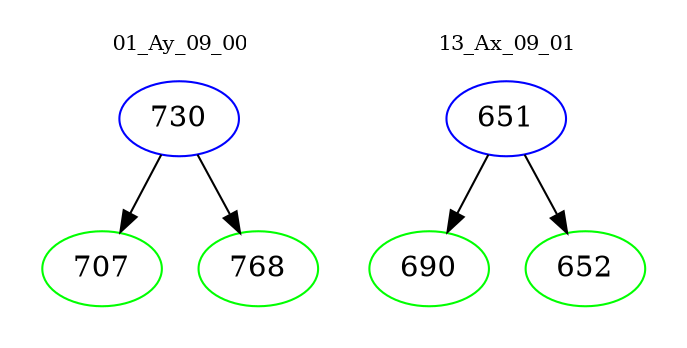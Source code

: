 digraph{
subgraph cluster_0 {
color = white
label = "01_Ay_09_00";
fontsize=10;
T0_730 [label="730", color="blue"]
T0_730 -> T0_707 [color="black"]
T0_707 [label="707", color="green"]
T0_730 -> T0_768 [color="black"]
T0_768 [label="768", color="green"]
}
subgraph cluster_1 {
color = white
label = "13_Ax_09_01";
fontsize=10;
T1_651 [label="651", color="blue"]
T1_651 -> T1_690 [color="black"]
T1_690 [label="690", color="green"]
T1_651 -> T1_652 [color="black"]
T1_652 [label="652", color="green"]
}
}
